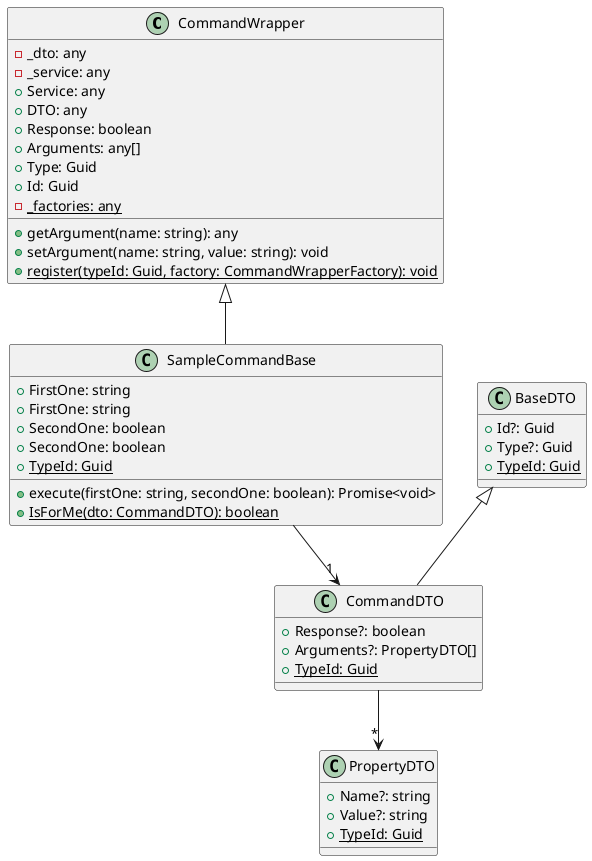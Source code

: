 @startuml
class CommandWrapper {
    -_dto: any
    -_service: any
    +Service: any
    +DTO: any
    +Response: boolean
    +Arguments: any[]
    +Type: Guid
    +Id: Guid
    +getArgument(name: string): any
    +setArgument(name: string, value: string): void
    -{static} _factories: any
    +{static} register(typeId: Guid, factory: CommandWrapperFactory): void
}
class PropertyDTO {
    +Name?: string
    +Value?: string
    +{static} TypeId: Guid
}
class BaseDTO {
    +Id?: Guid
    +Type?: Guid
    +{static} TypeId: Guid
}
class CommandDTO extends BaseDTO {
    +Response?: boolean
    +Arguments?: PropertyDTO[]
    +{static} TypeId: Guid
}
class SampleCommandBase extends CommandWrapper {
    +FirstOne: string
    +FirstOne: string
    +SecondOne: boolean
    +SecondOne: boolean
    +execute(firstOne: string, secondOne: boolean): Promise<void>
    +{static} TypeId: Guid
    +{static} IsForMe(dto: CommandDTO): boolean
}
CommandDTO --> "*" PropertyDTO
SampleCommandBase --> "1" CommandDTO
@enduml